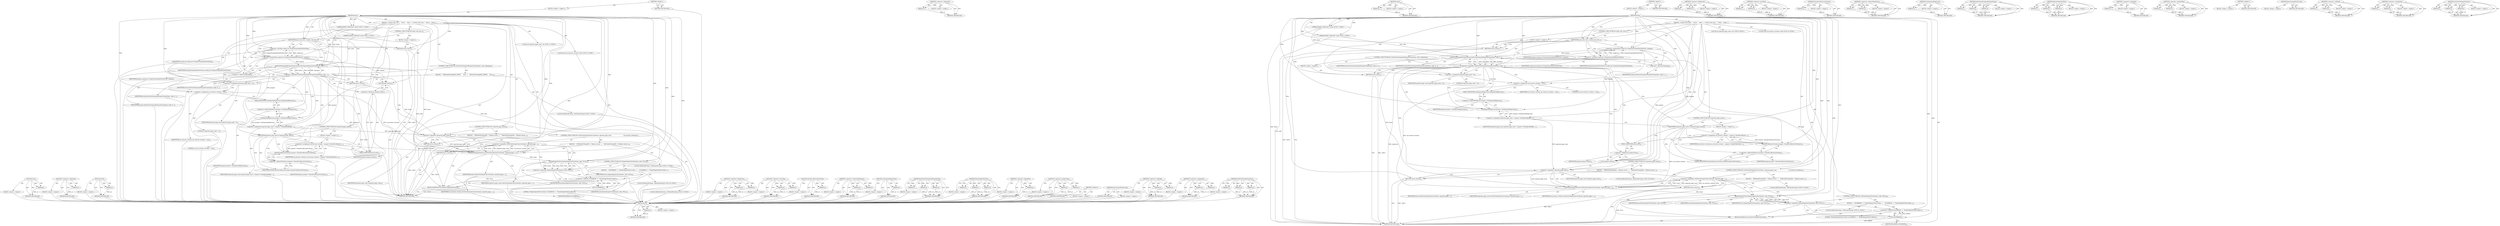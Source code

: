 digraph "GetPrintSettingsFromUser" {
vulnerable_180 [label=<(METHOD,LOG)>];
vulnerable_181 [label=<(PARAM,p1)>];
vulnerable_182 [label=<(BLOCK,&lt;empty&gt;,&lt;empty&gt;)>];
vulnerable_183 [label=<(METHOD_RETURN,ANY)>];
vulnerable_132 [label=<(METHOD,&lt;operator&gt;.addressOf)>];
vulnerable_133 [label=<(PARAM,p1)>];
vulnerable_134 [label=<(BLOCK,&lt;empty&gt;,&lt;empty&gt;)>];
vulnerable_135 [label=<(METHOD_RETURN,ANY)>];
vulnerable_154 [label=<(METHOD,reset)>];
vulnerable_155 [label=<(PARAM,p1)>];
vulnerable_156 [label=<(BLOCK,&lt;empty&gt;,&lt;empty&gt;)>];
vulnerable_157 [label=<(METHOD_RETURN,ANY)>];
vulnerable_6 [label=<(METHOD,&lt;global&gt;)<SUB>1</SUB>>];
vulnerable_7 [label=<(BLOCK,&lt;empty&gt;,&lt;empty&gt;)<SUB>1</SUB>>];
vulnerable_8 [label=<(METHOD,Print)<SUB>1</SUB>>];
vulnerable_9 [label="<(PARAM,WebKit::WebFrame* frame)<SUB>1</SUB>>"];
vulnerable_10 [label="<(PARAM,WebKit::WebNode* node)<SUB>1</SUB>>"];
vulnerable_11 [label=<(BLOCK,{
  if (print_web_view_)
    return;
 
   scope...,{
  if (print_web_view_)
    return;
 
   scope...)<SUB>1</SUB>>];
vulnerable_12 [label=<(CONTROL_STRUCTURE,IF,if (print_web_view_))<SUB>2</SUB>>];
vulnerable_13 [label=<(IDENTIFIER,print_web_view_,if (print_web_view_))<SUB>2</SUB>>];
vulnerable_14 [label=<(BLOCK,&lt;empty&gt;,&lt;empty&gt;)<SUB>3</SUB>>];
vulnerable_15 [label=<(RETURN,return;,return;)<SUB>3</SUB>>];
vulnerable_16 [label=<(&lt;operator&gt;.greaterThan,scoped_ptr&lt;PrepareFrameAndViewForPrint&gt; prepare)<SUB>5</SUB>>];
vulnerable_17 [label=<(&lt;operator&gt;.lessThan,scoped_ptr&lt;PrepareFrameAndViewForPrint)<SUB>5</SUB>>];
vulnerable_18 [label=<(IDENTIFIER,scoped_ptr,scoped_ptr&lt;PrepareFrameAndViewForPrint)<SUB>5</SUB>>];
vulnerable_19 [label=<(IDENTIFIER,PrepareFrameAndViewForPrint,scoped_ptr&lt;PrepareFrameAndViewForPrint)<SUB>5</SUB>>];
vulnerable_20 [label=<(IDENTIFIER,prepare,scoped_ptr&lt;PrepareFrameAndViewForPrint&gt; prepare)<SUB>5</SUB>>];
vulnerable_21 [label=<(CONTROL_STRUCTURE,IF,if (!InitPrintSettingsAndPrepareFrame(frame, node, &amp;prepare)))<SUB>6</SUB>>];
vulnerable_22 [label=<(&lt;operator&gt;.logicalNot,!InitPrintSettingsAndPrepareFrame(frame, node, ...)<SUB>6</SUB>>];
vulnerable_23 [label=<(InitPrintSettingsAndPrepareFrame,InitPrintSettingsAndPrepareFrame(frame, node, &amp;...)<SUB>6</SUB>>];
vulnerable_24 [label=<(IDENTIFIER,frame,InitPrintSettingsAndPrepareFrame(frame, node, &amp;...)<SUB>6</SUB>>];
vulnerable_25 [label=<(IDENTIFIER,node,InitPrintSettingsAndPrepareFrame(frame, node, &amp;...)<SUB>6</SUB>>];
vulnerable_26 [label=<(&lt;operator&gt;.addressOf,&amp;prepare)<SUB>6</SUB>>];
vulnerable_27 [label=<(IDENTIFIER,prepare,InitPrintSettingsAndPrepareFrame(frame, node, &amp;...)<SUB>6</SUB>>];
vulnerable_28 [label=<(BLOCK,&lt;empty&gt;,&lt;empty&gt;)<SUB>7</SUB>>];
vulnerable_29 [label=<(RETURN,return;,return;)<SUB>7</SUB>>];
vulnerable_30 [label="<(LOCAL,int expected_page_count: int)<SUB>9</SUB>>"];
vulnerable_31 [label=<(&lt;operator&gt;.assignment,expected_page_count = 0)<SUB>9</SUB>>];
vulnerable_32 [label=<(IDENTIFIER,expected_page_count,expected_page_count = 0)<SUB>9</SUB>>];
vulnerable_33 [label=<(LITERAL,0,expected_page_count = 0)<SUB>9</SUB>>];
vulnerable_34 [label="<(LOCAL,bool use_browser_overlays: bool)<SUB>10</SUB>>"];
vulnerable_35 [label=<(&lt;operator&gt;.assignment,use_browser_overlays = true)<SUB>10</SUB>>];
vulnerable_36 [label=<(IDENTIFIER,use_browser_overlays,use_browser_overlays = true)<SUB>10</SUB>>];
vulnerable_37 [label=<(LITERAL,true,use_browser_overlays = true)<SUB>10</SUB>>];
vulnerable_38 [label=<(&lt;operator&gt;.assignment,expected_page_count = prepare-&gt;GetExpectedPageC...)<SUB>12</SUB>>];
vulnerable_39 [label=<(IDENTIFIER,expected_page_count,expected_page_count = prepare-&gt;GetExpectedPageC...)<SUB>12</SUB>>];
vulnerable_40 [label=<(GetExpectedPageCount,prepare-&gt;GetExpectedPageCount())<SUB>12</SUB>>];
vulnerable_41 [label=<(&lt;operator&gt;.indirectFieldAccess,prepare-&gt;GetExpectedPageCount)<SUB>12</SUB>>];
vulnerable_42 [label=<(IDENTIFIER,prepare,prepare-&gt;GetExpectedPageCount())<SUB>12</SUB>>];
vulnerable_43 [label=<(FIELD_IDENTIFIER,GetExpectedPageCount,GetExpectedPageCount)<SUB>12</SUB>>];
vulnerable_44 [label=<(CONTROL_STRUCTURE,IF,if (expected_page_count))<SUB>13</SUB>>];
vulnerable_45 [label=<(IDENTIFIER,expected_page_count,if (expected_page_count))<SUB>13</SUB>>];
vulnerable_46 [label=<(BLOCK,&lt;empty&gt;,&lt;empty&gt;)<SUB>14</SUB>>];
vulnerable_47 [label=<(&lt;operator&gt;.assignment,use_browser_overlays = prepare-&gt;ShouldUseBrowse...)<SUB>14</SUB>>];
vulnerable_48 [label=<(IDENTIFIER,use_browser_overlays,use_browser_overlays = prepare-&gt;ShouldUseBrowse...)<SUB>14</SUB>>];
vulnerable_49 [label=<(ShouldUseBrowserOverlays,prepare-&gt;ShouldUseBrowserOverlays())<SUB>14</SUB>>];
vulnerable_50 [label=<(&lt;operator&gt;.indirectFieldAccess,prepare-&gt;ShouldUseBrowserOverlays)<SUB>14</SUB>>];
vulnerable_51 [label=<(IDENTIFIER,prepare,prepare-&gt;ShouldUseBrowserOverlays())<SUB>14</SUB>>];
vulnerable_52 [label=<(FIELD_IDENTIFIER,ShouldUseBrowserOverlays,ShouldUseBrowserOverlays)<SUB>14</SUB>>];
vulnerable_53 [label=<(reset,prepare.reset())<SUB>16</SUB>>];
vulnerable_54 [label=<(&lt;operator&gt;.fieldAccess,prepare.reset)<SUB>16</SUB>>];
vulnerable_55 [label=<(IDENTIFIER,prepare,prepare.reset())<SUB>16</SUB>>];
vulnerable_56 [label=<(FIELD_IDENTIFIER,reset,reset)<SUB>16</SUB>>];
vulnerable_57 [label=<(CONTROL_STRUCTURE,IF,if (!expected_page_count))<SUB>18</SUB>>];
vulnerable_58 [label=<(&lt;operator&gt;.logicalNot,!expected_page_count)<SUB>18</SUB>>];
vulnerable_59 [label=<(IDENTIFIER,expected_page_count,!expected_page_count)<SUB>18</SUB>>];
vulnerable_60 [label=<(BLOCK,{
    DidFinishPrinting(OK);  // Release resour...,{
    DidFinishPrinting(OK);  // Release resour...)<SUB>18</SUB>>];
vulnerable_61 [label="<(LOCAL,DidFinishPrinting : DidFinishPrinting)<SUB>19</SUB>>"];
vulnerable_62 [label=<(RETURN,return;,return;)<SUB>20</SUB>>];
vulnerable_63 [label=<(CONTROL_STRUCTURE,IF,if (!GetPrintSettingsFromUser(frame, expected_page_count,
                                use_browser_overlays)))<SUB>23</SUB>>];
vulnerable_64 [label=<(&lt;operator&gt;.logicalNot,!GetPrintSettingsFromUser(frame, expected_page_...)<SUB>23</SUB>>];
vulnerable_65 [label=<(GetPrintSettingsFromUser,GetPrintSettingsFromUser(frame, expected_page_c...)<SUB>23</SUB>>];
vulnerable_66 [label=<(IDENTIFIER,frame,GetPrintSettingsFromUser(frame, expected_page_c...)<SUB>23</SUB>>];
vulnerable_67 [label=<(IDENTIFIER,expected_page_count,GetPrintSettingsFromUser(frame, expected_page_c...)<SUB>23</SUB>>];
vulnerable_68 [label=<(IDENTIFIER,use_browser_overlays,GetPrintSettingsFromUser(frame, expected_page_c...)<SUB>24</SUB>>];
vulnerable_69 [label=<(BLOCK,{
    DidFinishPrinting(OK);  // Release resour...,{
    DidFinishPrinting(OK);  // Release resour...)<SUB>24</SUB>>];
vulnerable_70 [label="<(LOCAL,DidFinishPrinting : DidFinishPrinting)<SUB>25</SUB>>"];
vulnerable_71 [label=<(RETURN,return;,return;)<SUB>26</SUB>>];
vulnerable_72 [label=<(CONTROL_STRUCTURE,IF,if (!RenderPagesForPrint(frame, node, NULL)))<SUB>29</SUB>>];
vulnerable_73 [label=<(&lt;operator&gt;.logicalNot,!RenderPagesForPrint(frame, node, NULL))<SUB>29</SUB>>];
vulnerable_74 [label=<(RenderPagesForPrint,RenderPagesForPrint(frame, node, NULL))<SUB>29</SUB>>];
vulnerable_75 [label=<(IDENTIFIER,frame,RenderPagesForPrint(frame, node, NULL))<SUB>29</SUB>>];
vulnerable_76 [label=<(IDENTIFIER,node,RenderPagesForPrint(frame, node, NULL))<SUB>29</SUB>>];
vulnerable_77 [label=<(IDENTIFIER,NULL,RenderPagesForPrint(frame, node, NULL))<SUB>29</SUB>>];
vulnerable_78 [label=<(BLOCK,{
    LOG(ERROR) &lt;&lt; &quot;RenderPagesForPrint failed...,{
    LOG(ERROR) &lt;&lt; &quot;RenderPagesForPrint failed...)<SUB>29</SUB>>];
vulnerable_79 [label=<(&lt;operator&gt;.shiftLeft,LOG(ERROR) &lt;&lt; &quot;RenderPagesForPrint failed&quot;)<SUB>30</SUB>>];
vulnerable_80 [label=<(LOG,LOG(ERROR))<SUB>30</SUB>>];
vulnerable_81 [label=<(IDENTIFIER,ERROR,LOG(ERROR))<SUB>30</SUB>>];
vulnerable_82 [label=<(LITERAL,&quot;RenderPagesForPrint failed&quot;,LOG(ERROR) &lt;&lt; &quot;RenderPagesForPrint failed&quot;)<SUB>30</SUB>>];
vulnerable_83 [label="<(LOCAL,DidFinishPrinting : DidFinishPrinting)<SUB>31</SUB>>"];
vulnerable_84 [label=<(ResetScriptedPrintCount,ResetScriptedPrintCount())<SUB>33</SUB>>];
vulnerable_85 [label=<(METHOD_RETURN,void)<SUB>1</SUB>>];
vulnerable_87 [label=<(METHOD_RETURN,ANY)<SUB>1</SUB>>];
vulnerable_158 [label=<(METHOD,&lt;operator&gt;.fieldAccess)>];
vulnerable_159 [label=<(PARAM,p1)>];
vulnerable_160 [label=<(PARAM,p2)>];
vulnerable_161 [label=<(BLOCK,&lt;empty&gt;,&lt;empty&gt;)>];
vulnerable_162 [label=<(METHOD_RETURN,ANY)>];
vulnerable_117 [label=<(METHOD,&lt;operator&gt;.lessThan)>];
vulnerable_118 [label=<(PARAM,p1)>];
vulnerable_119 [label=<(PARAM,p2)>];
vulnerable_120 [label=<(BLOCK,&lt;empty&gt;,&lt;empty&gt;)>];
vulnerable_121 [label=<(METHOD_RETURN,ANY)>];
vulnerable_150 [label=<(METHOD,ShouldUseBrowserOverlays)>];
vulnerable_151 [label=<(PARAM,p1)>];
vulnerable_152 [label=<(BLOCK,&lt;empty&gt;,&lt;empty&gt;)>];
vulnerable_153 [label=<(METHOD_RETURN,ANY)>];
vulnerable_145 [label=<(METHOD,&lt;operator&gt;.indirectFieldAccess)>];
vulnerable_146 [label=<(PARAM,p1)>];
vulnerable_147 [label=<(PARAM,p2)>];
vulnerable_148 [label=<(BLOCK,&lt;empty&gt;,&lt;empty&gt;)>];
vulnerable_149 [label=<(METHOD_RETURN,ANY)>];
vulnerable_141 [label=<(METHOD,GetExpectedPageCount)>];
vulnerable_142 [label=<(PARAM,p1)>];
vulnerable_143 [label=<(BLOCK,&lt;empty&gt;,&lt;empty&gt;)>];
vulnerable_144 [label=<(METHOD_RETURN,ANY)>];
vulnerable_126 [label=<(METHOD,InitPrintSettingsAndPrepareFrame)>];
vulnerable_127 [label=<(PARAM,p1)>];
vulnerable_128 [label=<(PARAM,p2)>];
vulnerable_129 [label=<(PARAM,p3)>];
vulnerable_130 [label=<(BLOCK,&lt;empty&gt;,&lt;empty&gt;)>];
vulnerable_131 [label=<(METHOD_RETURN,ANY)>];
vulnerable_169 [label=<(METHOD,RenderPagesForPrint)>];
vulnerable_170 [label=<(PARAM,p1)>];
vulnerable_171 [label=<(PARAM,p2)>];
vulnerable_172 [label=<(PARAM,p3)>];
vulnerable_173 [label=<(BLOCK,&lt;empty&gt;,&lt;empty&gt;)>];
vulnerable_174 [label=<(METHOD_RETURN,ANY)>];
vulnerable_122 [label=<(METHOD,&lt;operator&gt;.logicalNot)>];
vulnerable_123 [label=<(PARAM,p1)>];
vulnerable_124 [label=<(BLOCK,&lt;empty&gt;,&lt;empty&gt;)>];
vulnerable_125 [label=<(METHOD_RETURN,ANY)>];
vulnerable_112 [label=<(METHOD,&lt;operator&gt;.greaterThan)>];
vulnerable_113 [label=<(PARAM,p1)>];
vulnerable_114 [label=<(PARAM,p2)>];
vulnerable_115 [label=<(BLOCK,&lt;empty&gt;,&lt;empty&gt;)>];
vulnerable_116 [label=<(METHOD_RETURN,ANY)>];
vulnerable_106 [label=<(METHOD,&lt;global&gt;)<SUB>1</SUB>>];
vulnerable_107 [label=<(BLOCK,&lt;empty&gt;,&lt;empty&gt;)>];
vulnerable_108 [label=<(METHOD_RETURN,ANY)>];
vulnerable_184 [label=<(METHOD,ResetScriptedPrintCount)>];
vulnerable_185 [label=<(BLOCK,&lt;empty&gt;,&lt;empty&gt;)>];
vulnerable_186 [label=<(METHOD_RETURN,ANY)>];
vulnerable_175 [label=<(METHOD,&lt;operator&gt;.shiftLeft)>];
vulnerable_176 [label=<(PARAM,p1)>];
vulnerable_177 [label=<(PARAM,p2)>];
vulnerable_178 [label=<(BLOCK,&lt;empty&gt;,&lt;empty&gt;)>];
vulnerable_179 [label=<(METHOD_RETURN,ANY)>];
vulnerable_136 [label=<(METHOD,&lt;operator&gt;.assignment)>];
vulnerable_137 [label=<(PARAM,p1)>];
vulnerable_138 [label=<(PARAM,p2)>];
vulnerable_139 [label=<(BLOCK,&lt;empty&gt;,&lt;empty&gt;)>];
vulnerable_140 [label=<(METHOD_RETURN,ANY)>];
vulnerable_163 [label=<(METHOD,GetPrintSettingsFromUser)>];
vulnerable_164 [label=<(PARAM,p1)>];
vulnerable_165 [label=<(PARAM,p2)>];
vulnerable_166 [label=<(PARAM,p3)>];
vulnerable_167 [label=<(BLOCK,&lt;empty&gt;,&lt;empty&gt;)>];
vulnerable_168 [label=<(METHOD_RETURN,ANY)>];
fixed_181 [label=<(METHOD,LOG)>];
fixed_182 [label=<(PARAM,p1)>];
fixed_183 [label=<(BLOCK,&lt;empty&gt;,&lt;empty&gt;)>];
fixed_184 [label=<(METHOD_RETURN,ANY)>];
fixed_133 [label=<(METHOD,&lt;operator&gt;.addressOf)>];
fixed_134 [label=<(PARAM,p1)>];
fixed_135 [label=<(BLOCK,&lt;empty&gt;,&lt;empty&gt;)>];
fixed_136 [label=<(METHOD_RETURN,ANY)>];
fixed_155 [label=<(METHOD,reset)>];
fixed_156 [label=<(PARAM,p1)>];
fixed_157 [label=<(BLOCK,&lt;empty&gt;,&lt;empty&gt;)>];
fixed_158 [label=<(METHOD_RETURN,ANY)>];
fixed_6 [label=<(METHOD,&lt;global&gt;)<SUB>1</SUB>>];
fixed_7 [label=<(BLOCK,&lt;empty&gt;,&lt;empty&gt;)<SUB>1</SUB>>];
fixed_8 [label=<(METHOD,Print)<SUB>1</SUB>>];
fixed_9 [label="<(PARAM,WebKit::WebFrame* frame)<SUB>1</SUB>>"];
fixed_10 [label="<(PARAM,WebKit::WebNode* node)<SUB>1</SUB>>"];
fixed_11 [label=<(BLOCK,{
  if (print_web_view_)
    return;
 
   scope...,{
  if (print_web_view_)
    return;
 
   scope...)<SUB>1</SUB>>];
fixed_12 [label=<(CONTROL_STRUCTURE,IF,if (print_web_view_))<SUB>2</SUB>>];
fixed_13 [label=<(IDENTIFIER,print_web_view_,if (print_web_view_))<SUB>2</SUB>>];
fixed_14 [label=<(BLOCK,&lt;empty&gt;,&lt;empty&gt;)<SUB>3</SUB>>];
fixed_15 [label=<(RETURN,return;,return;)<SUB>3</SUB>>];
fixed_16 [label=<(&lt;operator&gt;.greaterThan,scoped_ptr&lt;PrepareFrameAndViewForPrint&gt; prepare)<SUB>5</SUB>>];
fixed_17 [label=<(&lt;operator&gt;.lessThan,scoped_ptr&lt;PrepareFrameAndViewForPrint)<SUB>5</SUB>>];
fixed_18 [label=<(IDENTIFIER,scoped_ptr,scoped_ptr&lt;PrepareFrameAndViewForPrint)<SUB>5</SUB>>];
fixed_19 [label=<(IDENTIFIER,PrepareFrameAndViewForPrint,scoped_ptr&lt;PrepareFrameAndViewForPrint)<SUB>5</SUB>>];
fixed_20 [label=<(IDENTIFIER,prepare,scoped_ptr&lt;PrepareFrameAndViewForPrint&gt; prepare)<SUB>5</SUB>>];
fixed_21 [label=<(CONTROL_STRUCTURE,IF,if (!InitPrintSettingsAndPrepareFrame(frame, node, &amp;prepare)))<SUB>6</SUB>>];
fixed_22 [label=<(&lt;operator&gt;.logicalNot,!InitPrintSettingsAndPrepareFrame(frame, node, ...)<SUB>6</SUB>>];
fixed_23 [label=<(InitPrintSettingsAndPrepareFrame,InitPrintSettingsAndPrepareFrame(frame, node, &amp;...)<SUB>6</SUB>>];
fixed_24 [label=<(IDENTIFIER,frame,InitPrintSettingsAndPrepareFrame(frame, node, &amp;...)<SUB>6</SUB>>];
fixed_25 [label=<(IDENTIFIER,node,InitPrintSettingsAndPrepareFrame(frame, node, &amp;...)<SUB>6</SUB>>];
fixed_26 [label=<(&lt;operator&gt;.addressOf,&amp;prepare)<SUB>6</SUB>>];
fixed_27 [label=<(IDENTIFIER,prepare,InitPrintSettingsAndPrepareFrame(frame, node, &amp;...)<SUB>6</SUB>>];
fixed_28 [label=<(BLOCK,{
    DidFinishPrinting(FAIL_PRINT);
     retur...,{
    DidFinishPrinting(FAIL_PRINT);
     retur...)<SUB>6</SUB>>];
fixed_29 [label="<(LOCAL,DidFinishPrinting : DidFinishPrinting)<SUB>7</SUB>>"];
fixed_30 [label=<(RETURN,return;,return;)<SUB>8</SUB>>];
fixed_31 [label="<(LOCAL,int expected_page_count: int)<SUB>11</SUB>>"];
fixed_32 [label=<(&lt;operator&gt;.assignment,expected_page_count = 0)<SUB>11</SUB>>];
fixed_33 [label=<(IDENTIFIER,expected_page_count,expected_page_count = 0)<SUB>11</SUB>>];
fixed_34 [label=<(LITERAL,0,expected_page_count = 0)<SUB>11</SUB>>];
fixed_35 [label="<(LOCAL,bool use_browser_overlays: bool)<SUB>12</SUB>>"];
fixed_36 [label=<(&lt;operator&gt;.assignment,use_browser_overlays = true)<SUB>12</SUB>>];
fixed_37 [label=<(IDENTIFIER,use_browser_overlays,use_browser_overlays = true)<SUB>12</SUB>>];
fixed_38 [label=<(LITERAL,true,use_browser_overlays = true)<SUB>12</SUB>>];
fixed_39 [label=<(&lt;operator&gt;.assignment,expected_page_count = prepare-&gt;GetExpectedPageC...)<SUB>14</SUB>>];
fixed_40 [label=<(IDENTIFIER,expected_page_count,expected_page_count = prepare-&gt;GetExpectedPageC...)<SUB>14</SUB>>];
fixed_41 [label=<(GetExpectedPageCount,prepare-&gt;GetExpectedPageCount())<SUB>14</SUB>>];
fixed_42 [label=<(&lt;operator&gt;.indirectFieldAccess,prepare-&gt;GetExpectedPageCount)<SUB>14</SUB>>];
fixed_43 [label=<(IDENTIFIER,prepare,prepare-&gt;GetExpectedPageCount())<SUB>14</SUB>>];
fixed_44 [label=<(FIELD_IDENTIFIER,GetExpectedPageCount,GetExpectedPageCount)<SUB>14</SUB>>];
fixed_45 [label=<(CONTROL_STRUCTURE,IF,if (expected_page_count))<SUB>15</SUB>>];
fixed_46 [label=<(IDENTIFIER,expected_page_count,if (expected_page_count))<SUB>15</SUB>>];
fixed_47 [label=<(BLOCK,&lt;empty&gt;,&lt;empty&gt;)<SUB>16</SUB>>];
fixed_48 [label=<(&lt;operator&gt;.assignment,use_browser_overlays = prepare-&gt;ShouldUseBrowse...)<SUB>16</SUB>>];
fixed_49 [label=<(IDENTIFIER,use_browser_overlays,use_browser_overlays = prepare-&gt;ShouldUseBrowse...)<SUB>16</SUB>>];
fixed_50 [label=<(ShouldUseBrowserOverlays,prepare-&gt;ShouldUseBrowserOverlays())<SUB>16</SUB>>];
fixed_51 [label=<(&lt;operator&gt;.indirectFieldAccess,prepare-&gt;ShouldUseBrowserOverlays)<SUB>16</SUB>>];
fixed_52 [label=<(IDENTIFIER,prepare,prepare-&gt;ShouldUseBrowserOverlays())<SUB>16</SUB>>];
fixed_53 [label=<(FIELD_IDENTIFIER,ShouldUseBrowserOverlays,ShouldUseBrowserOverlays)<SUB>16</SUB>>];
fixed_54 [label=<(reset,prepare.reset())<SUB>18</SUB>>];
fixed_55 [label=<(&lt;operator&gt;.fieldAccess,prepare.reset)<SUB>18</SUB>>];
fixed_56 [label=<(IDENTIFIER,prepare,prepare.reset())<SUB>18</SUB>>];
fixed_57 [label=<(FIELD_IDENTIFIER,reset,reset)<SUB>18</SUB>>];
fixed_58 [label=<(CONTROL_STRUCTURE,IF,if (!expected_page_count))<SUB>20</SUB>>];
fixed_59 [label=<(&lt;operator&gt;.logicalNot,!expected_page_count)<SUB>20</SUB>>];
fixed_60 [label=<(IDENTIFIER,expected_page_count,!expected_page_count)<SUB>20</SUB>>];
fixed_61 [label=<(BLOCK,{
    DidFinishPrinting(OK);  // Release resour...,{
    DidFinishPrinting(OK);  // Release resour...)<SUB>20</SUB>>];
fixed_62 [label="<(LOCAL,DidFinishPrinting : DidFinishPrinting)<SUB>21</SUB>>"];
fixed_63 [label=<(RETURN,return;,return;)<SUB>22</SUB>>];
fixed_64 [label=<(CONTROL_STRUCTURE,IF,if (!GetPrintSettingsFromUser(frame, expected_page_count,
                                use_browser_overlays)))<SUB>25</SUB>>];
fixed_65 [label=<(&lt;operator&gt;.logicalNot,!GetPrintSettingsFromUser(frame, expected_page_...)<SUB>25</SUB>>];
fixed_66 [label=<(GetPrintSettingsFromUser,GetPrintSettingsFromUser(frame, expected_page_c...)<SUB>25</SUB>>];
fixed_67 [label=<(IDENTIFIER,frame,GetPrintSettingsFromUser(frame, expected_page_c...)<SUB>25</SUB>>];
fixed_68 [label=<(IDENTIFIER,expected_page_count,GetPrintSettingsFromUser(frame, expected_page_c...)<SUB>25</SUB>>];
fixed_69 [label=<(IDENTIFIER,use_browser_overlays,GetPrintSettingsFromUser(frame, expected_page_c...)<SUB>26</SUB>>];
fixed_70 [label=<(BLOCK,{
    DidFinishPrinting(OK);  // Release resour...,{
    DidFinishPrinting(OK);  // Release resour...)<SUB>26</SUB>>];
fixed_71 [label="<(LOCAL,DidFinishPrinting : DidFinishPrinting)<SUB>27</SUB>>"];
fixed_72 [label=<(RETURN,return;,return;)<SUB>28</SUB>>];
fixed_73 [label=<(CONTROL_STRUCTURE,IF,if (!RenderPagesForPrint(frame, node, NULL)))<SUB>31</SUB>>];
fixed_74 [label=<(&lt;operator&gt;.logicalNot,!RenderPagesForPrint(frame, node, NULL))<SUB>31</SUB>>];
fixed_75 [label=<(RenderPagesForPrint,RenderPagesForPrint(frame, node, NULL))<SUB>31</SUB>>];
fixed_76 [label=<(IDENTIFIER,frame,RenderPagesForPrint(frame, node, NULL))<SUB>31</SUB>>];
fixed_77 [label=<(IDENTIFIER,node,RenderPagesForPrint(frame, node, NULL))<SUB>31</SUB>>];
fixed_78 [label=<(IDENTIFIER,NULL,RenderPagesForPrint(frame, node, NULL))<SUB>31</SUB>>];
fixed_79 [label=<(BLOCK,{
    LOG(ERROR) &lt;&lt; &quot;RenderPagesForPrint failed...,{
    LOG(ERROR) &lt;&lt; &quot;RenderPagesForPrint failed...)<SUB>31</SUB>>];
fixed_80 [label=<(&lt;operator&gt;.shiftLeft,LOG(ERROR) &lt;&lt; &quot;RenderPagesForPrint failed&quot;)<SUB>32</SUB>>];
fixed_81 [label=<(LOG,LOG(ERROR))<SUB>32</SUB>>];
fixed_82 [label=<(IDENTIFIER,ERROR,LOG(ERROR))<SUB>32</SUB>>];
fixed_83 [label=<(LITERAL,&quot;RenderPagesForPrint failed&quot;,LOG(ERROR) &lt;&lt; &quot;RenderPagesForPrint failed&quot;)<SUB>32</SUB>>];
fixed_84 [label="<(LOCAL,DidFinishPrinting : DidFinishPrinting)<SUB>33</SUB>>"];
fixed_85 [label=<(ResetScriptedPrintCount,ResetScriptedPrintCount())<SUB>35</SUB>>];
fixed_86 [label=<(METHOD_RETURN,void)<SUB>1</SUB>>];
fixed_88 [label=<(METHOD_RETURN,ANY)<SUB>1</SUB>>];
fixed_159 [label=<(METHOD,&lt;operator&gt;.fieldAccess)>];
fixed_160 [label=<(PARAM,p1)>];
fixed_161 [label=<(PARAM,p2)>];
fixed_162 [label=<(BLOCK,&lt;empty&gt;,&lt;empty&gt;)>];
fixed_163 [label=<(METHOD_RETURN,ANY)>];
fixed_118 [label=<(METHOD,&lt;operator&gt;.lessThan)>];
fixed_119 [label=<(PARAM,p1)>];
fixed_120 [label=<(PARAM,p2)>];
fixed_121 [label=<(BLOCK,&lt;empty&gt;,&lt;empty&gt;)>];
fixed_122 [label=<(METHOD_RETURN,ANY)>];
fixed_151 [label=<(METHOD,ShouldUseBrowserOverlays)>];
fixed_152 [label=<(PARAM,p1)>];
fixed_153 [label=<(BLOCK,&lt;empty&gt;,&lt;empty&gt;)>];
fixed_154 [label=<(METHOD_RETURN,ANY)>];
fixed_146 [label=<(METHOD,&lt;operator&gt;.indirectFieldAccess)>];
fixed_147 [label=<(PARAM,p1)>];
fixed_148 [label=<(PARAM,p2)>];
fixed_149 [label=<(BLOCK,&lt;empty&gt;,&lt;empty&gt;)>];
fixed_150 [label=<(METHOD_RETURN,ANY)>];
fixed_142 [label=<(METHOD,GetExpectedPageCount)>];
fixed_143 [label=<(PARAM,p1)>];
fixed_144 [label=<(BLOCK,&lt;empty&gt;,&lt;empty&gt;)>];
fixed_145 [label=<(METHOD_RETURN,ANY)>];
fixed_127 [label=<(METHOD,InitPrintSettingsAndPrepareFrame)>];
fixed_128 [label=<(PARAM,p1)>];
fixed_129 [label=<(PARAM,p2)>];
fixed_130 [label=<(PARAM,p3)>];
fixed_131 [label=<(BLOCK,&lt;empty&gt;,&lt;empty&gt;)>];
fixed_132 [label=<(METHOD_RETURN,ANY)>];
fixed_170 [label=<(METHOD,RenderPagesForPrint)>];
fixed_171 [label=<(PARAM,p1)>];
fixed_172 [label=<(PARAM,p2)>];
fixed_173 [label=<(PARAM,p3)>];
fixed_174 [label=<(BLOCK,&lt;empty&gt;,&lt;empty&gt;)>];
fixed_175 [label=<(METHOD_RETURN,ANY)>];
fixed_123 [label=<(METHOD,&lt;operator&gt;.logicalNot)>];
fixed_124 [label=<(PARAM,p1)>];
fixed_125 [label=<(BLOCK,&lt;empty&gt;,&lt;empty&gt;)>];
fixed_126 [label=<(METHOD_RETURN,ANY)>];
fixed_113 [label=<(METHOD,&lt;operator&gt;.greaterThan)>];
fixed_114 [label=<(PARAM,p1)>];
fixed_115 [label=<(PARAM,p2)>];
fixed_116 [label=<(BLOCK,&lt;empty&gt;,&lt;empty&gt;)>];
fixed_117 [label=<(METHOD_RETURN,ANY)>];
fixed_107 [label=<(METHOD,&lt;global&gt;)<SUB>1</SUB>>];
fixed_108 [label=<(BLOCK,&lt;empty&gt;,&lt;empty&gt;)>];
fixed_109 [label=<(METHOD_RETURN,ANY)>];
fixed_185 [label=<(METHOD,ResetScriptedPrintCount)>];
fixed_186 [label=<(BLOCK,&lt;empty&gt;,&lt;empty&gt;)>];
fixed_187 [label=<(METHOD_RETURN,ANY)>];
fixed_176 [label=<(METHOD,&lt;operator&gt;.shiftLeft)>];
fixed_177 [label=<(PARAM,p1)>];
fixed_178 [label=<(PARAM,p2)>];
fixed_179 [label=<(BLOCK,&lt;empty&gt;,&lt;empty&gt;)>];
fixed_180 [label=<(METHOD_RETURN,ANY)>];
fixed_137 [label=<(METHOD,&lt;operator&gt;.assignment)>];
fixed_138 [label=<(PARAM,p1)>];
fixed_139 [label=<(PARAM,p2)>];
fixed_140 [label=<(BLOCK,&lt;empty&gt;,&lt;empty&gt;)>];
fixed_141 [label=<(METHOD_RETURN,ANY)>];
fixed_164 [label=<(METHOD,GetPrintSettingsFromUser)>];
fixed_165 [label=<(PARAM,p1)>];
fixed_166 [label=<(PARAM,p2)>];
fixed_167 [label=<(PARAM,p3)>];
fixed_168 [label=<(BLOCK,&lt;empty&gt;,&lt;empty&gt;)>];
fixed_169 [label=<(METHOD_RETURN,ANY)>];
vulnerable_180 -> vulnerable_181  [key=0, label="AST: "];
vulnerable_180 -> vulnerable_181  [key=1, label="DDG: "];
vulnerable_180 -> vulnerable_182  [key=0, label="AST: "];
vulnerable_180 -> vulnerable_183  [key=0, label="AST: "];
vulnerable_180 -> vulnerable_183  [key=1, label="CFG: "];
vulnerable_181 -> vulnerable_183  [key=0, label="DDG: p1"];
vulnerable_132 -> vulnerable_133  [key=0, label="AST: "];
vulnerable_132 -> vulnerable_133  [key=1, label="DDG: "];
vulnerable_132 -> vulnerable_134  [key=0, label="AST: "];
vulnerable_132 -> vulnerable_135  [key=0, label="AST: "];
vulnerable_132 -> vulnerable_135  [key=1, label="CFG: "];
vulnerable_133 -> vulnerable_135  [key=0, label="DDG: p1"];
vulnerable_154 -> vulnerable_155  [key=0, label="AST: "];
vulnerable_154 -> vulnerable_155  [key=1, label="DDG: "];
vulnerable_154 -> vulnerable_156  [key=0, label="AST: "];
vulnerable_154 -> vulnerable_157  [key=0, label="AST: "];
vulnerable_154 -> vulnerable_157  [key=1, label="CFG: "];
vulnerable_155 -> vulnerable_157  [key=0, label="DDG: p1"];
vulnerable_6 -> vulnerable_7  [key=0, label="AST: "];
vulnerable_6 -> vulnerable_87  [key=0, label="AST: "];
vulnerable_6 -> vulnerable_87  [key=1, label="CFG: "];
vulnerable_7 -> vulnerable_8  [key=0, label="AST: "];
vulnerable_8 -> vulnerable_9  [key=0, label="AST: "];
vulnerable_8 -> vulnerable_9  [key=1, label="DDG: "];
vulnerable_8 -> vulnerable_10  [key=0, label="AST: "];
vulnerable_8 -> vulnerable_10  [key=1, label="DDG: "];
vulnerable_8 -> vulnerable_11  [key=0, label="AST: "];
vulnerable_8 -> vulnerable_85  [key=0, label="AST: "];
vulnerable_8 -> vulnerable_13  [key=0, label="CFG: "];
vulnerable_8 -> vulnerable_13  [key=1, label="DDG: "];
vulnerable_8 -> vulnerable_31  [key=0, label="DDG: "];
vulnerable_8 -> vulnerable_35  [key=0, label="DDG: "];
vulnerable_8 -> vulnerable_84  [key=0, label="DDG: "];
vulnerable_8 -> vulnerable_16  [key=0, label="DDG: "];
vulnerable_8 -> vulnerable_45  [key=0, label="DDG: "];
vulnerable_8 -> vulnerable_53  [key=0, label="DDG: "];
vulnerable_8 -> vulnerable_15  [key=0, label="DDG: "];
vulnerable_8 -> vulnerable_17  [key=0, label="DDG: "];
vulnerable_8 -> vulnerable_29  [key=0, label="DDG: "];
vulnerable_8 -> vulnerable_40  [key=0, label="DDG: "];
vulnerable_8 -> vulnerable_58  [key=0, label="DDG: "];
vulnerable_8 -> vulnerable_62  [key=0, label="DDG: "];
vulnerable_8 -> vulnerable_71  [key=0, label="DDG: "];
vulnerable_8 -> vulnerable_23  [key=0, label="DDG: "];
vulnerable_8 -> vulnerable_65  [key=0, label="DDG: "];
vulnerable_8 -> vulnerable_74  [key=0, label="DDG: "];
vulnerable_8 -> vulnerable_79  [key=0, label="DDG: "];
vulnerable_8 -> vulnerable_49  [key=0, label="DDG: "];
vulnerable_8 -> vulnerable_80  [key=0, label="DDG: "];
vulnerable_9 -> vulnerable_85  [key=0, label="DDG: frame"];
vulnerable_9 -> vulnerable_23  [key=0, label="DDG: frame"];
vulnerable_10 -> vulnerable_85  [key=0, label="DDG: node"];
vulnerable_10 -> vulnerable_23  [key=0, label="DDG: node"];
vulnerable_11 -> vulnerable_12  [key=0, label="AST: "];
vulnerable_11 -> vulnerable_16  [key=0, label="AST: "];
vulnerable_11 -> vulnerable_21  [key=0, label="AST: "];
vulnerable_11 -> vulnerable_30  [key=0, label="AST: "];
vulnerable_11 -> vulnerable_31  [key=0, label="AST: "];
vulnerable_11 -> vulnerable_34  [key=0, label="AST: "];
vulnerable_11 -> vulnerable_35  [key=0, label="AST: "];
vulnerable_11 -> vulnerable_38  [key=0, label="AST: "];
vulnerable_11 -> vulnerable_44  [key=0, label="AST: "];
vulnerable_11 -> vulnerable_53  [key=0, label="AST: "];
vulnerable_11 -> vulnerable_57  [key=0, label="AST: "];
vulnerable_11 -> vulnerable_63  [key=0, label="AST: "];
vulnerable_11 -> vulnerable_72  [key=0, label="AST: "];
vulnerable_11 -> vulnerable_84  [key=0, label="AST: "];
vulnerable_12 -> vulnerable_13  [key=0, label="AST: "];
vulnerable_12 -> vulnerable_14  [key=0, label="AST: "];
vulnerable_13 -> vulnerable_15  [key=0, label="CFG: "];
vulnerable_13 -> vulnerable_15  [key=1, label="CDG: "];
vulnerable_13 -> vulnerable_17  [key=0, label="CFG: "];
vulnerable_13 -> vulnerable_17  [key=1, label="CDG: "];
vulnerable_13 -> vulnerable_26  [key=0, label="CDG: "];
vulnerable_13 -> vulnerable_22  [key=0, label="CDG: "];
vulnerable_13 -> vulnerable_16  [key=0, label="CDG: "];
vulnerable_13 -> vulnerable_23  [key=0, label="CDG: "];
vulnerable_14 -> vulnerable_15  [key=0, label="AST: "];
vulnerable_15 -> vulnerable_85  [key=0, label="CFG: "];
vulnerable_15 -> vulnerable_85  [key=1, label="DDG: &lt;RET&gt;"];
vulnerable_16 -> vulnerable_17  [key=0, label="AST: "];
vulnerable_16 -> vulnerable_20  [key=0, label="AST: "];
vulnerable_16 -> vulnerable_26  [key=0, label="CFG: "];
vulnerable_16 -> vulnerable_53  [key=0, label="DDG: prepare"];
vulnerable_16 -> vulnerable_40  [key=0, label="DDG: prepare"];
vulnerable_16 -> vulnerable_23  [key=0, label="DDG: prepare"];
vulnerable_16 -> vulnerable_49  [key=0, label="DDG: prepare"];
vulnerable_17 -> vulnerable_18  [key=0, label="AST: "];
vulnerable_17 -> vulnerable_19  [key=0, label="AST: "];
vulnerable_17 -> vulnerable_16  [key=0, label="CFG: "];
vulnerable_17 -> vulnerable_16  [key=1, label="DDG: scoped_ptr"];
vulnerable_17 -> vulnerable_16  [key=2, label="DDG: PrepareFrameAndViewForPrint"];
vulnerable_17 -> vulnerable_85  [key=0, label="DDG: scoped_ptr"];
vulnerable_21 -> vulnerable_22  [key=0, label="AST: "];
vulnerable_21 -> vulnerable_28  [key=0, label="AST: "];
vulnerable_22 -> vulnerable_23  [key=0, label="AST: "];
vulnerable_22 -> vulnerable_29  [key=0, label="CFG: "];
vulnerable_22 -> vulnerable_29  [key=1, label="CDG: "];
vulnerable_22 -> vulnerable_31  [key=0, label="CFG: "];
vulnerable_22 -> vulnerable_31  [key=1, label="CDG: "];
vulnerable_22 -> vulnerable_38  [key=0, label="CDG: "];
vulnerable_22 -> vulnerable_56  [key=0, label="CDG: "];
vulnerable_22 -> vulnerable_45  [key=0, label="CDG: "];
vulnerable_22 -> vulnerable_40  [key=0, label="CDG: "];
vulnerable_22 -> vulnerable_35  [key=0, label="CDG: "];
vulnerable_22 -> vulnerable_54  [key=0, label="CDG: "];
vulnerable_22 -> vulnerable_43  [key=0, label="CDG: "];
vulnerable_22 -> vulnerable_58  [key=0, label="CDG: "];
vulnerable_22 -> vulnerable_53  [key=0, label="CDG: "];
vulnerable_22 -> vulnerable_41  [key=0, label="CDG: "];
vulnerable_23 -> vulnerable_24  [key=0, label="AST: "];
vulnerable_23 -> vulnerable_25  [key=0, label="AST: "];
vulnerable_23 -> vulnerable_26  [key=0, label="AST: "];
vulnerable_23 -> vulnerable_22  [key=0, label="CFG: "];
vulnerable_23 -> vulnerable_22  [key=1, label="DDG: frame"];
vulnerable_23 -> vulnerable_22  [key=2, label="DDG: node"];
vulnerable_23 -> vulnerable_22  [key=3, label="DDG: &amp;prepare"];
vulnerable_23 -> vulnerable_65  [key=0, label="DDG: frame"];
vulnerable_23 -> vulnerable_74  [key=0, label="DDG: node"];
vulnerable_26 -> vulnerable_27  [key=0, label="AST: "];
vulnerable_26 -> vulnerable_23  [key=0, label="CFG: "];
vulnerable_28 -> vulnerable_29  [key=0, label="AST: "];
vulnerable_29 -> vulnerable_85  [key=0, label="CFG: "];
vulnerable_29 -> vulnerable_85  [key=1, label="DDG: &lt;RET&gt;"];
vulnerable_31 -> vulnerable_32  [key=0, label="AST: "];
vulnerable_31 -> vulnerable_33  [key=0, label="AST: "];
vulnerable_31 -> vulnerable_35  [key=0, label="CFG: "];
vulnerable_35 -> vulnerable_36  [key=0, label="AST: "];
vulnerable_35 -> vulnerable_37  [key=0, label="AST: "];
vulnerable_35 -> vulnerable_43  [key=0, label="CFG: "];
vulnerable_35 -> vulnerable_65  [key=0, label="DDG: use_browser_overlays"];
vulnerable_38 -> vulnerable_39  [key=0, label="AST: "];
vulnerable_38 -> vulnerable_40  [key=0, label="AST: "];
vulnerable_38 -> vulnerable_45  [key=0, label="CFG: "];
vulnerable_38 -> vulnerable_58  [key=0, label="DDG: expected_page_count"];
vulnerable_40 -> vulnerable_41  [key=0, label="AST: "];
vulnerable_40 -> vulnerable_38  [key=0, label="CFG: "];
vulnerable_40 -> vulnerable_38  [key=1, label="DDG: prepare-&gt;GetExpectedPageCount"];
vulnerable_41 -> vulnerable_42  [key=0, label="AST: "];
vulnerable_41 -> vulnerable_43  [key=0, label="AST: "];
vulnerable_41 -> vulnerable_40  [key=0, label="CFG: "];
vulnerable_43 -> vulnerable_41  [key=0, label="CFG: "];
vulnerable_44 -> vulnerable_45  [key=0, label="AST: "];
vulnerable_44 -> vulnerable_46  [key=0, label="AST: "];
vulnerable_45 -> vulnerable_52  [key=0, label="CFG: "];
vulnerable_45 -> vulnerable_52  [key=1, label="CDG: "];
vulnerable_45 -> vulnerable_56  [key=0, label="CFG: "];
vulnerable_45 -> vulnerable_47  [key=0, label="CDG: "];
vulnerable_45 -> vulnerable_49  [key=0, label="CDG: "];
vulnerable_45 -> vulnerable_50  [key=0, label="CDG: "];
vulnerable_46 -> vulnerable_47  [key=0, label="AST: "];
vulnerable_47 -> vulnerable_48  [key=0, label="AST: "];
vulnerable_47 -> vulnerable_49  [key=0, label="AST: "];
vulnerable_47 -> vulnerable_56  [key=0, label="CFG: "];
vulnerable_47 -> vulnerable_65  [key=0, label="DDG: use_browser_overlays"];
vulnerable_49 -> vulnerable_50  [key=0, label="AST: "];
vulnerable_49 -> vulnerable_47  [key=0, label="CFG: "];
vulnerable_49 -> vulnerable_47  [key=1, label="DDG: prepare-&gt;ShouldUseBrowserOverlays"];
vulnerable_50 -> vulnerable_51  [key=0, label="AST: "];
vulnerable_50 -> vulnerable_52  [key=0, label="AST: "];
vulnerable_50 -> vulnerable_49  [key=0, label="CFG: "];
vulnerable_52 -> vulnerable_50  [key=0, label="CFG: "];
vulnerable_53 -> vulnerable_54  [key=0, label="AST: "];
vulnerable_53 -> vulnerable_58  [key=0, label="CFG: "];
vulnerable_54 -> vulnerable_55  [key=0, label="AST: "];
vulnerable_54 -> vulnerable_56  [key=0, label="AST: "];
vulnerable_54 -> vulnerable_53  [key=0, label="CFG: "];
vulnerable_56 -> vulnerable_54  [key=0, label="CFG: "];
vulnerable_57 -> vulnerable_58  [key=0, label="AST: "];
vulnerable_57 -> vulnerable_60  [key=0, label="AST: "];
vulnerable_58 -> vulnerable_59  [key=0, label="AST: "];
vulnerable_58 -> vulnerable_62  [key=0, label="CFG: "];
vulnerable_58 -> vulnerable_62  [key=1, label="CDG: "];
vulnerable_58 -> vulnerable_65  [key=0, label="CFG: "];
vulnerable_58 -> vulnerable_65  [key=1, label="DDG: expected_page_count"];
vulnerable_58 -> vulnerable_65  [key=2, label="CDG: "];
vulnerable_58 -> vulnerable_64  [key=0, label="CDG: "];
vulnerable_60 -> vulnerable_61  [key=0, label="AST: "];
vulnerable_60 -> vulnerable_62  [key=0, label="AST: "];
vulnerable_62 -> vulnerable_85  [key=0, label="CFG: "];
vulnerable_62 -> vulnerable_85  [key=1, label="DDG: &lt;RET&gt;"];
vulnerable_63 -> vulnerable_64  [key=0, label="AST: "];
vulnerable_63 -> vulnerable_69  [key=0, label="AST: "];
vulnerable_64 -> vulnerable_65  [key=0, label="AST: "];
vulnerable_64 -> vulnerable_71  [key=0, label="CFG: "];
vulnerable_64 -> vulnerable_71  [key=1, label="CDG: "];
vulnerable_64 -> vulnerable_74  [key=0, label="CFG: "];
vulnerable_64 -> vulnerable_74  [key=1, label="CDG: "];
vulnerable_64 -> vulnerable_73  [key=0, label="CDG: "];
vulnerable_64 -> vulnerable_84  [key=0, label="CDG: "];
vulnerable_65 -> vulnerable_66  [key=0, label="AST: "];
vulnerable_65 -> vulnerable_67  [key=0, label="AST: "];
vulnerable_65 -> vulnerable_68  [key=0, label="AST: "];
vulnerable_65 -> vulnerable_64  [key=0, label="CFG: "];
vulnerable_65 -> vulnerable_64  [key=1, label="DDG: frame"];
vulnerable_65 -> vulnerable_64  [key=2, label="DDG: expected_page_count"];
vulnerable_65 -> vulnerable_64  [key=3, label="DDG: use_browser_overlays"];
vulnerable_65 -> vulnerable_74  [key=0, label="DDG: frame"];
vulnerable_69 -> vulnerable_70  [key=0, label="AST: "];
vulnerable_69 -> vulnerable_71  [key=0, label="AST: "];
vulnerable_71 -> vulnerable_85  [key=0, label="CFG: "];
vulnerable_71 -> vulnerable_85  [key=1, label="DDG: &lt;RET&gt;"];
vulnerable_72 -> vulnerable_73  [key=0, label="AST: "];
vulnerable_72 -> vulnerable_78  [key=0, label="AST: "];
vulnerable_73 -> vulnerable_74  [key=0, label="AST: "];
vulnerable_73 -> vulnerable_84  [key=0, label="CFG: "];
vulnerable_73 -> vulnerable_80  [key=0, label="CFG: "];
vulnerable_73 -> vulnerable_80  [key=1, label="CDG: "];
vulnerable_73 -> vulnerable_79  [key=0, label="CDG: "];
vulnerable_74 -> vulnerable_75  [key=0, label="AST: "];
vulnerable_74 -> vulnerable_76  [key=0, label="AST: "];
vulnerable_74 -> vulnerable_77  [key=0, label="AST: "];
vulnerable_74 -> vulnerable_73  [key=0, label="CFG: "];
vulnerable_74 -> vulnerable_73  [key=1, label="DDG: frame"];
vulnerable_74 -> vulnerable_73  [key=2, label="DDG: node"];
vulnerable_74 -> vulnerable_73  [key=3, label="DDG: NULL"];
vulnerable_74 -> vulnerable_85  [key=0, label="DDG: NULL"];
vulnerable_78 -> vulnerable_79  [key=0, label="AST: "];
vulnerable_78 -> vulnerable_83  [key=0, label="AST: "];
vulnerable_79 -> vulnerable_80  [key=0, label="AST: "];
vulnerable_79 -> vulnerable_82  [key=0, label="AST: "];
vulnerable_79 -> vulnerable_84  [key=0, label="CFG: "];
vulnerable_80 -> vulnerable_81  [key=0, label="AST: "];
vulnerable_80 -> vulnerable_79  [key=0, label="CFG: "];
vulnerable_80 -> vulnerable_79  [key=1, label="DDG: ERROR"];
vulnerable_80 -> vulnerable_85  [key=0, label="DDG: ERROR"];
vulnerable_84 -> vulnerable_85  [key=0, label="CFG: "];
vulnerable_158 -> vulnerable_159  [key=0, label="AST: "];
vulnerable_158 -> vulnerable_159  [key=1, label="DDG: "];
vulnerable_158 -> vulnerable_161  [key=0, label="AST: "];
vulnerable_158 -> vulnerable_160  [key=0, label="AST: "];
vulnerable_158 -> vulnerable_160  [key=1, label="DDG: "];
vulnerable_158 -> vulnerable_162  [key=0, label="AST: "];
vulnerable_158 -> vulnerable_162  [key=1, label="CFG: "];
vulnerable_159 -> vulnerable_162  [key=0, label="DDG: p1"];
vulnerable_160 -> vulnerable_162  [key=0, label="DDG: p2"];
vulnerable_117 -> vulnerable_118  [key=0, label="AST: "];
vulnerable_117 -> vulnerable_118  [key=1, label="DDG: "];
vulnerable_117 -> vulnerable_120  [key=0, label="AST: "];
vulnerable_117 -> vulnerable_119  [key=0, label="AST: "];
vulnerable_117 -> vulnerable_119  [key=1, label="DDG: "];
vulnerable_117 -> vulnerable_121  [key=0, label="AST: "];
vulnerable_117 -> vulnerable_121  [key=1, label="CFG: "];
vulnerable_118 -> vulnerable_121  [key=0, label="DDG: p1"];
vulnerable_119 -> vulnerable_121  [key=0, label="DDG: p2"];
vulnerable_150 -> vulnerable_151  [key=0, label="AST: "];
vulnerable_150 -> vulnerable_151  [key=1, label="DDG: "];
vulnerable_150 -> vulnerable_152  [key=0, label="AST: "];
vulnerable_150 -> vulnerable_153  [key=0, label="AST: "];
vulnerable_150 -> vulnerable_153  [key=1, label="CFG: "];
vulnerable_151 -> vulnerable_153  [key=0, label="DDG: p1"];
vulnerable_145 -> vulnerable_146  [key=0, label="AST: "];
vulnerable_145 -> vulnerable_146  [key=1, label="DDG: "];
vulnerable_145 -> vulnerable_148  [key=0, label="AST: "];
vulnerable_145 -> vulnerable_147  [key=0, label="AST: "];
vulnerable_145 -> vulnerable_147  [key=1, label="DDG: "];
vulnerable_145 -> vulnerable_149  [key=0, label="AST: "];
vulnerable_145 -> vulnerable_149  [key=1, label="CFG: "];
vulnerable_146 -> vulnerable_149  [key=0, label="DDG: p1"];
vulnerable_147 -> vulnerable_149  [key=0, label="DDG: p2"];
vulnerable_141 -> vulnerable_142  [key=0, label="AST: "];
vulnerable_141 -> vulnerable_142  [key=1, label="DDG: "];
vulnerable_141 -> vulnerable_143  [key=0, label="AST: "];
vulnerable_141 -> vulnerable_144  [key=0, label="AST: "];
vulnerable_141 -> vulnerable_144  [key=1, label="CFG: "];
vulnerable_142 -> vulnerable_144  [key=0, label="DDG: p1"];
vulnerable_126 -> vulnerable_127  [key=0, label="AST: "];
vulnerable_126 -> vulnerable_127  [key=1, label="DDG: "];
vulnerable_126 -> vulnerable_130  [key=0, label="AST: "];
vulnerable_126 -> vulnerable_128  [key=0, label="AST: "];
vulnerable_126 -> vulnerable_128  [key=1, label="DDG: "];
vulnerable_126 -> vulnerable_131  [key=0, label="AST: "];
vulnerable_126 -> vulnerable_131  [key=1, label="CFG: "];
vulnerable_126 -> vulnerable_129  [key=0, label="AST: "];
vulnerable_126 -> vulnerable_129  [key=1, label="DDG: "];
vulnerable_127 -> vulnerable_131  [key=0, label="DDG: p1"];
vulnerable_128 -> vulnerable_131  [key=0, label="DDG: p2"];
vulnerable_129 -> vulnerable_131  [key=0, label="DDG: p3"];
vulnerable_169 -> vulnerable_170  [key=0, label="AST: "];
vulnerable_169 -> vulnerable_170  [key=1, label="DDG: "];
vulnerable_169 -> vulnerable_173  [key=0, label="AST: "];
vulnerable_169 -> vulnerable_171  [key=0, label="AST: "];
vulnerable_169 -> vulnerable_171  [key=1, label="DDG: "];
vulnerable_169 -> vulnerable_174  [key=0, label="AST: "];
vulnerable_169 -> vulnerable_174  [key=1, label="CFG: "];
vulnerable_169 -> vulnerable_172  [key=0, label="AST: "];
vulnerable_169 -> vulnerable_172  [key=1, label="DDG: "];
vulnerable_170 -> vulnerable_174  [key=0, label="DDG: p1"];
vulnerable_171 -> vulnerable_174  [key=0, label="DDG: p2"];
vulnerable_172 -> vulnerable_174  [key=0, label="DDG: p3"];
vulnerable_122 -> vulnerable_123  [key=0, label="AST: "];
vulnerable_122 -> vulnerable_123  [key=1, label="DDG: "];
vulnerable_122 -> vulnerable_124  [key=0, label="AST: "];
vulnerable_122 -> vulnerable_125  [key=0, label="AST: "];
vulnerable_122 -> vulnerable_125  [key=1, label="CFG: "];
vulnerable_123 -> vulnerable_125  [key=0, label="DDG: p1"];
vulnerable_112 -> vulnerable_113  [key=0, label="AST: "];
vulnerable_112 -> vulnerable_113  [key=1, label="DDG: "];
vulnerable_112 -> vulnerable_115  [key=0, label="AST: "];
vulnerable_112 -> vulnerable_114  [key=0, label="AST: "];
vulnerable_112 -> vulnerable_114  [key=1, label="DDG: "];
vulnerable_112 -> vulnerable_116  [key=0, label="AST: "];
vulnerable_112 -> vulnerable_116  [key=1, label="CFG: "];
vulnerable_113 -> vulnerable_116  [key=0, label="DDG: p1"];
vulnerable_114 -> vulnerable_116  [key=0, label="DDG: p2"];
vulnerable_106 -> vulnerable_107  [key=0, label="AST: "];
vulnerable_106 -> vulnerable_108  [key=0, label="AST: "];
vulnerable_106 -> vulnerable_108  [key=1, label="CFG: "];
vulnerable_184 -> vulnerable_185  [key=0, label="AST: "];
vulnerable_184 -> vulnerable_186  [key=0, label="AST: "];
vulnerable_184 -> vulnerable_186  [key=1, label="CFG: "];
vulnerable_175 -> vulnerable_176  [key=0, label="AST: "];
vulnerable_175 -> vulnerable_176  [key=1, label="DDG: "];
vulnerable_175 -> vulnerable_178  [key=0, label="AST: "];
vulnerable_175 -> vulnerable_177  [key=0, label="AST: "];
vulnerable_175 -> vulnerable_177  [key=1, label="DDG: "];
vulnerable_175 -> vulnerable_179  [key=0, label="AST: "];
vulnerable_175 -> vulnerable_179  [key=1, label="CFG: "];
vulnerable_176 -> vulnerable_179  [key=0, label="DDG: p1"];
vulnerable_177 -> vulnerable_179  [key=0, label="DDG: p2"];
vulnerable_136 -> vulnerable_137  [key=0, label="AST: "];
vulnerable_136 -> vulnerable_137  [key=1, label="DDG: "];
vulnerable_136 -> vulnerable_139  [key=0, label="AST: "];
vulnerable_136 -> vulnerable_138  [key=0, label="AST: "];
vulnerable_136 -> vulnerable_138  [key=1, label="DDG: "];
vulnerable_136 -> vulnerable_140  [key=0, label="AST: "];
vulnerable_136 -> vulnerable_140  [key=1, label="CFG: "];
vulnerable_137 -> vulnerable_140  [key=0, label="DDG: p1"];
vulnerable_138 -> vulnerable_140  [key=0, label="DDG: p2"];
vulnerable_163 -> vulnerable_164  [key=0, label="AST: "];
vulnerable_163 -> vulnerable_164  [key=1, label="DDG: "];
vulnerable_163 -> vulnerable_167  [key=0, label="AST: "];
vulnerable_163 -> vulnerable_165  [key=0, label="AST: "];
vulnerable_163 -> vulnerable_165  [key=1, label="DDG: "];
vulnerable_163 -> vulnerable_168  [key=0, label="AST: "];
vulnerable_163 -> vulnerable_168  [key=1, label="CFG: "];
vulnerable_163 -> vulnerable_166  [key=0, label="AST: "];
vulnerable_163 -> vulnerable_166  [key=1, label="DDG: "];
vulnerable_164 -> vulnerable_168  [key=0, label="DDG: p1"];
vulnerable_165 -> vulnerable_168  [key=0, label="DDG: p2"];
vulnerable_166 -> vulnerable_168  [key=0, label="DDG: p3"];
fixed_181 -> fixed_182  [key=0, label="AST: "];
fixed_181 -> fixed_182  [key=1, label="DDG: "];
fixed_181 -> fixed_183  [key=0, label="AST: "];
fixed_181 -> fixed_184  [key=0, label="AST: "];
fixed_181 -> fixed_184  [key=1, label="CFG: "];
fixed_182 -> fixed_184  [key=0, label="DDG: p1"];
fixed_183 -> vulnerable_180  [key=0];
fixed_184 -> vulnerable_180  [key=0];
fixed_133 -> fixed_134  [key=0, label="AST: "];
fixed_133 -> fixed_134  [key=1, label="DDG: "];
fixed_133 -> fixed_135  [key=0, label="AST: "];
fixed_133 -> fixed_136  [key=0, label="AST: "];
fixed_133 -> fixed_136  [key=1, label="CFG: "];
fixed_134 -> fixed_136  [key=0, label="DDG: p1"];
fixed_135 -> vulnerable_180  [key=0];
fixed_136 -> vulnerable_180  [key=0];
fixed_155 -> fixed_156  [key=0, label="AST: "];
fixed_155 -> fixed_156  [key=1, label="DDG: "];
fixed_155 -> fixed_157  [key=0, label="AST: "];
fixed_155 -> fixed_158  [key=0, label="AST: "];
fixed_155 -> fixed_158  [key=1, label="CFG: "];
fixed_156 -> fixed_158  [key=0, label="DDG: p1"];
fixed_157 -> vulnerable_180  [key=0];
fixed_158 -> vulnerable_180  [key=0];
fixed_6 -> fixed_7  [key=0, label="AST: "];
fixed_6 -> fixed_88  [key=0, label="AST: "];
fixed_6 -> fixed_88  [key=1, label="CFG: "];
fixed_7 -> fixed_8  [key=0, label="AST: "];
fixed_8 -> fixed_9  [key=0, label="AST: "];
fixed_8 -> fixed_9  [key=1, label="DDG: "];
fixed_8 -> fixed_10  [key=0, label="AST: "];
fixed_8 -> fixed_10  [key=1, label="DDG: "];
fixed_8 -> fixed_11  [key=0, label="AST: "];
fixed_8 -> fixed_86  [key=0, label="AST: "];
fixed_8 -> fixed_13  [key=0, label="CFG: "];
fixed_8 -> fixed_13  [key=1, label="DDG: "];
fixed_8 -> fixed_32  [key=0, label="DDG: "];
fixed_8 -> fixed_36  [key=0, label="DDG: "];
fixed_8 -> fixed_85  [key=0, label="DDG: "];
fixed_8 -> fixed_16  [key=0, label="DDG: "];
fixed_8 -> fixed_46  [key=0, label="DDG: "];
fixed_8 -> fixed_54  [key=0, label="DDG: "];
fixed_8 -> fixed_15  [key=0, label="DDG: "];
fixed_8 -> fixed_17  [key=0, label="DDG: "];
fixed_8 -> fixed_30  [key=0, label="DDG: "];
fixed_8 -> fixed_41  [key=0, label="DDG: "];
fixed_8 -> fixed_59  [key=0, label="DDG: "];
fixed_8 -> fixed_63  [key=0, label="DDG: "];
fixed_8 -> fixed_72  [key=0, label="DDG: "];
fixed_8 -> fixed_23  [key=0, label="DDG: "];
fixed_8 -> fixed_66  [key=0, label="DDG: "];
fixed_8 -> fixed_75  [key=0, label="DDG: "];
fixed_8 -> fixed_80  [key=0, label="DDG: "];
fixed_8 -> fixed_50  [key=0, label="DDG: "];
fixed_8 -> fixed_81  [key=0, label="DDG: "];
fixed_9 -> fixed_86  [key=0, label="DDG: frame"];
fixed_9 -> fixed_23  [key=0, label="DDG: frame"];
fixed_10 -> fixed_86  [key=0, label="DDG: node"];
fixed_10 -> fixed_23  [key=0, label="DDG: node"];
fixed_11 -> fixed_12  [key=0, label="AST: "];
fixed_11 -> fixed_16  [key=0, label="AST: "];
fixed_11 -> fixed_21  [key=0, label="AST: "];
fixed_11 -> fixed_31  [key=0, label="AST: "];
fixed_11 -> fixed_32  [key=0, label="AST: "];
fixed_11 -> fixed_35  [key=0, label="AST: "];
fixed_11 -> fixed_36  [key=0, label="AST: "];
fixed_11 -> fixed_39  [key=0, label="AST: "];
fixed_11 -> fixed_45  [key=0, label="AST: "];
fixed_11 -> fixed_54  [key=0, label="AST: "];
fixed_11 -> fixed_58  [key=0, label="AST: "];
fixed_11 -> fixed_64  [key=0, label="AST: "];
fixed_11 -> fixed_73  [key=0, label="AST: "];
fixed_11 -> fixed_85  [key=0, label="AST: "];
fixed_12 -> fixed_13  [key=0, label="AST: "];
fixed_12 -> fixed_14  [key=0, label="AST: "];
fixed_13 -> fixed_15  [key=0, label="CFG: "];
fixed_13 -> fixed_15  [key=1, label="CDG: "];
fixed_13 -> fixed_17  [key=0, label="CFG: "];
fixed_13 -> fixed_17  [key=1, label="CDG: "];
fixed_13 -> fixed_26  [key=0, label="CDG: "];
fixed_13 -> fixed_22  [key=0, label="CDG: "];
fixed_13 -> fixed_16  [key=0, label="CDG: "];
fixed_13 -> fixed_23  [key=0, label="CDG: "];
fixed_14 -> fixed_15  [key=0, label="AST: "];
fixed_15 -> fixed_86  [key=0, label="CFG: "];
fixed_15 -> fixed_86  [key=1, label="DDG: &lt;RET&gt;"];
fixed_16 -> fixed_17  [key=0, label="AST: "];
fixed_16 -> fixed_20  [key=0, label="AST: "];
fixed_16 -> fixed_26  [key=0, label="CFG: "];
fixed_16 -> fixed_54  [key=0, label="DDG: prepare"];
fixed_16 -> fixed_41  [key=0, label="DDG: prepare"];
fixed_16 -> fixed_23  [key=0, label="DDG: prepare"];
fixed_16 -> fixed_50  [key=0, label="DDG: prepare"];
fixed_17 -> fixed_18  [key=0, label="AST: "];
fixed_17 -> fixed_19  [key=0, label="AST: "];
fixed_17 -> fixed_16  [key=0, label="CFG: "];
fixed_17 -> fixed_16  [key=1, label="DDG: scoped_ptr"];
fixed_17 -> fixed_16  [key=2, label="DDG: PrepareFrameAndViewForPrint"];
fixed_17 -> fixed_86  [key=0, label="DDG: scoped_ptr"];
fixed_18 -> vulnerable_180  [key=0];
fixed_19 -> vulnerable_180  [key=0];
fixed_20 -> vulnerable_180  [key=0];
fixed_21 -> fixed_22  [key=0, label="AST: "];
fixed_21 -> fixed_28  [key=0, label="AST: "];
fixed_22 -> fixed_23  [key=0, label="AST: "];
fixed_22 -> fixed_30  [key=0, label="CFG: "];
fixed_22 -> fixed_30  [key=1, label="CDG: "];
fixed_22 -> fixed_32  [key=0, label="CFG: "];
fixed_22 -> fixed_32  [key=1, label="CDG: "];
fixed_22 -> fixed_42  [key=0, label="CDG: "];
fixed_22 -> fixed_57  [key=0, label="CDG: "];
fixed_22 -> fixed_46  [key=0, label="CDG: "];
fixed_22 -> fixed_59  [key=0, label="CDG: "];
fixed_22 -> fixed_44  [key=0, label="CDG: "];
fixed_22 -> fixed_54  [key=0, label="CDG: "];
fixed_22 -> fixed_36  [key=0, label="CDG: "];
fixed_22 -> fixed_41  [key=0, label="CDG: "];
fixed_22 -> fixed_55  [key=0, label="CDG: "];
fixed_22 -> fixed_39  [key=0, label="CDG: "];
fixed_23 -> fixed_24  [key=0, label="AST: "];
fixed_23 -> fixed_25  [key=0, label="AST: "];
fixed_23 -> fixed_26  [key=0, label="AST: "];
fixed_23 -> fixed_22  [key=0, label="CFG: "];
fixed_23 -> fixed_22  [key=1, label="DDG: frame"];
fixed_23 -> fixed_22  [key=2, label="DDG: node"];
fixed_23 -> fixed_22  [key=3, label="DDG: &amp;prepare"];
fixed_23 -> fixed_66  [key=0, label="DDG: frame"];
fixed_23 -> fixed_75  [key=0, label="DDG: node"];
fixed_24 -> vulnerable_180  [key=0];
fixed_25 -> vulnerable_180  [key=0];
fixed_26 -> fixed_27  [key=0, label="AST: "];
fixed_26 -> fixed_23  [key=0, label="CFG: "];
fixed_27 -> vulnerable_180  [key=0];
fixed_28 -> fixed_29  [key=0, label="AST: "];
fixed_28 -> fixed_30  [key=0, label="AST: "];
fixed_29 -> vulnerable_180  [key=0];
fixed_30 -> fixed_86  [key=0, label="CFG: "];
fixed_30 -> fixed_86  [key=1, label="DDG: &lt;RET&gt;"];
fixed_31 -> vulnerable_180  [key=0];
fixed_32 -> fixed_33  [key=0, label="AST: "];
fixed_32 -> fixed_34  [key=0, label="AST: "];
fixed_32 -> fixed_36  [key=0, label="CFG: "];
fixed_33 -> vulnerable_180  [key=0];
fixed_34 -> vulnerable_180  [key=0];
fixed_35 -> vulnerable_180  [key=0];
fixed_36 -> fixed_37  [key=0, label="AST: "];
fixed_36 -> fixed_38  [key=0, label="AST: "];
fixed_36 -> fixed_44  [key=0, label="CFG: "];
fixed_36 -> fixed_66  [key=0, label="DDG: use_browser_overlays"];
fixed_37 -> vulnerable_180  [key=0];
fixed_38 -> vulnerable_180  [key=0];
fixed_39 -> fixed_40  [key=0, label="AST: "];
fixed_39 -> fixed_41  [key=0, label="AST: "];
fixed_39 -> fixed_46  [key=0, label="CFG: "];
fixed_39 -> fixed_59  [key=0, label="DDG: expected_page_count"];
fixed_40 -> vulnerable_180  [key=0];
fixed_41 -> fixed_42  [key=0, label="AST: "];
fixed_41 -> fixed_39  [key=0, label="CFG: "];
fixed_41 -> fixed_39  [key=1, label="DDG: prepare-&gt;GetExpectedPageCount"];
fixed_42 -> fixed_43  [key=0, label="AST: "];
fixed_42 -> fixed_44  [key=0, label="AST: "];
fixed_42 -> fixed_41  [key=0, label="CFG: "];
fixed_43 -> vulnerable_180  [key=0];
fixed_44 -> fixed_42  [key=0, label="CFG: "];
fixed_45 -> fixed_46  [key=0, label="AST: "];
fixed_45 -> fixed_47  [key=0, label="AST: "];
fixed_46 -> fixed_53  [key=0, label="CFG: "];
fixed_46 -> fixed_53  [key=1, label="CDG: "];
fixed_46 -> fixed_57  [key=0, label="CFG: "];
fixed_46 -> fixed_48  [key=0, label="CDG: "];
fixed_46 -> fixed_51  [key=0, label="CDG: "];
fixed_46 -> fixed_50  [key=0, label="CDG: "];
fixed_47 -> fixed_48  [key=0, label="AST: "];
fixed_48 -> fixed_49  [key=0, label="AST: "];
fixed_48 -> fixed_50  [key=0, label="AST: "];
fixed_48 -> fixed_57  [key=0, label="CFG: "];
fixed_48 -> fixed_66  [key=0, label="DDG: use_browser_overlays"];
fixed_49 -> vulnerable_180  [key=0];
fixed_50 -> fixed_51  [key=0, label="AST: "];
fixed_50 -> fixed_48  [key=0, label="CFG: "];
fixed_50 -> fixed_48  [key=1, label="DDG: prepare-&gt;ShouldUseBrowserOverlays"];
fixed_51 -> fixed_52  [key=0, label="AST: "];
fixed_51 -> fixed_53  [key=0, label="AST: "];
fixed_51 -> fixed_50  [key=0, label="CFG: "];
fixed_52 -> vulnerable_180  [key=0];
fixed_53 -> fixed_51  [key=0, label="CFG: "];
fixed_54 -> fixed_55  [key=0, label="AST: "];
fixed_54 -> fixed_59  [key=0, label="CFG: "];
fixed_55 -> fixed_56  [key=0, label="AST: "];
fixed_55 -> fixed_57  [key=0, label="AST: "];
fixed_55 -> fixed_54  [key=0, label="CFG: "];
fixed_56 -> vulnerable_180  [key=0];
fixed_57 -> fixed_55  [key=0, label="CFG: "];
fixed_58 -> fixed_59  [key=0, label="AST: "];
fixed_58 -> fixed_61  [key=0, label="AST: "];
fixed_59 -> fixed_60  [key=0, label="AST: "];
fixed_59 -> fixed_63  [key=0, label="CFG: "];
fixed_59 -> fixed_63  [key=1, label="CDG: "];
fixed_59 -> fixed_66  [key=0, label="CFG: "];
fixed_59 -> fixed_66  [key=1, label="DDG: expected_page_count"];
fixed_59 -> fixed_66  [key=2, label="CDG: "];
fixed_59 -> fixed_65  [key=0, label="CDG: "];
fixed_60 -> vulnerable_180  [key=0];
fixed_61 -> fixed_62  [key=0, label="AST: "];
fixed_61 -> fixed_63  [key=0, label="AST: "];
fixed_62 -> vulnerable_180  [key=0];
fixed_63 -> fixed_86  [key=0, label="CFG: "];
fixed_63 -> fixed_86  [key=1, label="DDG: &lt;RET&gt;"];
fixed_64 -> fixed_65  [key=0, label="AST: "];
fixed_64 -> fixed_70  [key=0, label="AST: "];
fixed_65 -> fixed_66  [key=0, label="AST: "];
fixed_65 -> fixed_72  [key=0, label="CFG: "];
fixed_65 -> fixed_72  [key=1, label="CDG: "];
fixed_65 -> fixed_75  [key=0, label="CFG: "];
fixed_65 -> fixed_75  [key=1, label="CDG: "];
fixed_65 -> fixed_85  [key=0, label="CDG: "];
fixed_65 -> fixed_74  [key=0, label="CDG: "];
fixed_66 -> fixed_67  [key=0, label="AST: "];
fixed_66 -> fixed_68  [key=0, label="AST: "];
fixed_66 -> fixed_69  [key=0, label="AST: "];
fixed_66 -> fixed_65  [key=0, label="CFG: "];
fixed_66 -> fixed_65  [key=1, label="DDG: frame"];
fixed_66 -> fixed_65  [key=2, label="DDG: expected_page_count"];
fixed_66 -> fixed_65  [key=3, label="DDG: use_browser_overlays"];
fixed_66 -> fixed_75  [key=0, label="DDG: frame"];
fixed_67 -> vulnerable_180  [key=0];
fixed_68 -> vulnerable_180  [key=0];
fixed_69 -> vulnerable_180  [key=0];
fixed_70 -> fixed_71  [key=0, label="AST: "];
fixed_70 -> fixed_72  [key=0, label="AST: "];
fixed_71 -> vulnerable_180  [key=0];
fixed_72 -> fixed_86  [key=0, label="CFG: "];
fixed_72 -> fixed_86  [key=1, label="DDG: &lt;RET&gt;"];
fixed_73 -> fixed_74  [key=0, label="AST: "];
fixed_73 -> fixed_79  [key=0, label="AST: "];
fixed_74 -> fixed_75  [key=0, label="AST: "];
fixed_74 -> fixed_85  [key=0, label="CFG: "];
fixed_74 -> fixed_81  [key=0, label="CFG: "];
fixed_74 -> fixed_81  [key=1, label="CDG: "];
fixed_74 -> fixed_80  [key=0, label="CDG: "];
fixed_75 -> fixed_76  [key=0, label="AST: "];
fixed_75 -> fixed_77  [key=0, label="AST: "];
fixed_75 -> fixed_78  [key=0, label="AST: "];
fixed_75 -> fixed_74  [key=0, label="CFG: "];
fixed_75 -> fixed_74  [key=1, label="DDG: frame"];
fixed_75 -> fixed_74  [key=2, label="DDG: node"];
fixed_75 -> fixed_74  [key=3, label="DDG: NULL"];
fixed_75 -> fixed_86  [key=0, label="DDG: NULL"];
fixed_76 -> vulnerable_180  [key=0];
fixed_77 -> vulnerable_180  [key=0];
fixed_78 -> vulnerable_180  [key=0];
fixed_79 -> fixed_80  [key=0, label="AST: "];
fixed_79 -> fixed_84  [key=0, label="AST: "];
fixed_80 -> fixed_81  [key=0, label="AST: "];
fixed_80 -> fixed_83  [key=0, label="AST: "];
fixed_80 -> fixed_85  [key=0, label="CFG: "];
fixed_81 -> fixed_82  [key=0, label="AST: "];
fixed_81 -> fixed_80  [key=0, label="CFG: "];
fixed_81 -> fixed_80  [key=1, label="DDG: ERROR"];
fixed_81 -> fixed_86  [key=0, label="DDG: ERROR"];
fixed_82 -> vulnerable_180  [key=0];
fixed_83 -> vulnerable_180  [key=0];
fixed_84 -> vulnerable_180  [key=0];
fixed_85 -> fixed_86  [key=0, label="CFG: "];
fixed_86 -> vulnerable_180  [key=0];
fixed_88 -> vulnerable_180  [key=0];
fixed_159 -> fixed_160  [key=0, label="AST: "];
fixed_159 -> fixed_160  [key=1, label="DDG: "];
fixed_159 -> fixed_162  [key=0, label="AST: "];
fixed_159 -> fixed_161  [key=0, label="AST: "];
fixed_159 -> fixed_161  [key=1, label="DDG: "];
fixed_159 -> fixed_163  [key=0, label="AST: "];
fixed_159 -> fixed_163  [key=1, label="CFG: "];
fixed_160 -> fixed_163  [key=0, label="DDG: p1"];
fixed_161 -> fixed_163  [key=0, label="DDG: p2"];
fixed_162 -> vulnerable_180  [key=0];
fixed_163 -> vulnerable_180  [key=0];
fixed_118 -> fixed_119  [key=0, label="AST: "];
fixed_118 -> fixed_119  [key=1, label="DDG: "];
fixed_118 -> fixed_121  [key=0, label="AST: "];
fixed_118 -> fixed_120  [key=0, label="AST: "];
fixed_118 -> fixed_120  [key=1, label="DDG: "];
fixed_118 -> fixed_122  [key=0, label="AST: "];
fixed_118 -> fixed_122  [key=1, label="CFG: "];
fixed_119 -> fixed_122  [key=0, label="DDG: p1"];
fixed_120 -> fixed_122  [key=0, label="DDG: p2"];
fixed_121 -> vulnerable_180  [key=0];
fixed_122 -> vulnerable_180  [key=0];
fixed_151 -> fixed_152  [key=0, label="AST: "];
fixed_151 -> fixed_152  [key=1, label="DDG: "];
fixed_151 -> fixed_153  [key=0, label="AST: "];
fixed_151 -> fixed_154  [key=0, label="AST: "];
fixed_151 -> fixed_154  [key=1, label="CFG: "];
fixed_152 -> fixed_154  [key=0, label="DDG: p1"];
fixed_153 -> vulnerable_180  [key=0];
fixed_154 -> vulnerable_180  [key=0];
fixed_146 -> fixed_147  [key=0, label="AST: "];
fixed_146 -> fixed_147  [key=1, label="DDG: "];
fixed_146 -> fixed_149  [key=0, label="AST: "];
fixed_146 -> fixed_148  [key=0, label="AST: "];
fixed_146 -> fixed_148  [key=1, label="DDG: "];
fixed_146 -> fixed_150  [key=0, label="AST: "];
fixed_146 -> fixed_150  [key=1, label="CFG: "];
fixed_147 -> fixed_150  [key=0, label="DDG: p1"];
fixed_148 -> fixed_150  [key=0, label="DDG: p2"];
fixed_149 -> vulnerable_180  [key=0];
fixed_150 -> vulnerable_180  [key=0];
fixed_142 -> fixed_143  [key=0, label="AST: "];
fixed_142 -> fixed_143  [key=1, label="DDG: "];
fixed_142 -> fixed_144  [key=0, label="AST: "];
fixed_142 -> fixed_145  [key=0, label="AST: "];
fixed_142 -> fixed_145  [key=1, label="CFG: "];
fixed_143 -> fixed_145  [key=0, label="DDG: p1"];
fixed_144 -> vulnerable_180  [key=0];
fixed_145 -> vulnerable_180  [key=0];
fixed_127 -> fixed_128  [key=0, label="AST: "];
fixed_127 -> fixed_128  [key=1, label="DDG: "];
fixed_127 -> fixed_131  [key=0, label="AST: "];
fixed_127 -> fixed_129  [key=0, label="AST: "];
fixed_127 -> fixed_129  [key=1, label="DDG: "];
fixed_127 -> fixed_132  [key=0, label="AST: "];
fixed_127 -> fixed_132  [key=1, label="CFG: "];
fixed_127 -> fixed_130  [key=0, label="AST: "];
fixed_127 -> fixed_130  [key=1, label="DDG: "];
fixed_128 -> fixed_132  [key=0, label="DDG: p1"];
fixed_129 -> fixed_132  [key=0, label="DDG: p2"];
fixed_130 -> fixed_132  [key=0, label="DDG: p3"];
fixed_131 -> vulnerable_180  [key=0];
fixed_132 -> vulnerable_180  [key=0];
fixed_170 -> fixed_171  [key=0, label="AST: "];
fixed_170 -> fixed_171  [key=1, label="DDG: "];
fixed_170 -> fixed_174  [key=0, label="AST: "];
fixed_170 -> fixed_172  [key=0, label="AST: "];
fixed_170 -> fixed_172  [key=1, label="DDG: "];
fixed_170 -> fixed_175  [key=0, label="AST: "];
fixed_170 -> fixed_175  [key=1, label="CFG: "];
fixed_170 -> fixed_173  [key=0, label="AST: "];
fixed_170 -> fixed_173  [key=1, label="DDG: "];
fixed_171 -> fixed_175  [key=0, label="DDG: p1"];
fixed_172 -> fixed_175  [key=0, label="DDG: p2"];
fixed_173 -> fixed_175  [key=0, label="DDG: p3"];
fixed_174 -> vulnerable_180  [key=0];
fixed_175 -> vulnerable_180  [key=0];
fixed_123 -> fixed_124  [key=0, label="AST: "];
fixed_123 -> fixed_124  [key=1, label="DDG: "];
fixed_123 -> fixed_125  [key=0, label="AST: "];
fixed_123 -> fixed_126  [key=0, label="AST: "];
fixed_123 -> fixed_126  [key=1, label="CFG: "];
fixed_124 -> fixed_126  [key=0, label="DDG: p1"];
fixed_125 -> vulnerable_180  [key=0];
fixed_126 -> vulnerable_180  [key=0];
fixed_113 -> fixed_114  [key=0, label="AST: "];
fixed_113 -> fixed_114  [key=1, label="DDG: "];
fixed_113 -> fixed_116  [key=0, label="AST: "];
fixed_113 -> fixed_115  [key=0, label="AST: "];
fixed_113 -> fixed_115  [key=1, label="DDG: "];
fixed_113 -> fixed_117  [key=0, label="AST: "];
fixed_113 -> fixed_117  [key=1, label="CFG: "];
fixed_114 -> fixed_117  [key=0, label="DDG: p1"];
fixed_115 -> fixed_117  [key=0, label="DDG: p2"];
fixed_116 -> vulnerable_180  [key=0];
fixed_117 -> vulnerable_180  [key=0];
fixed_107 -> fixed_108  [key=0, label="AST: "];
fixed_107 -> fixed_109  [key=0, label="AST: "];
fixed_107 -> fixed_109  [key=1, label="CFG: "];
fixed_108 -> vulnerable_180  [key=0];
fixed_109 -> vulnerable_180  [key=0];
fixed_185 -> fixed_186  [key=0, label="AST: "];
fixed_185 -> fixed_187  [key=0, label="AST: "];
fixed_185 -> fixed_187  [key=1, label="CFG: "];
fixed_186 -> vulnerable_180  [key=0];
fixed_187 -> vulnerable_180  [key=0];
fixed_176 -> fixed_177  [key=0, label="AST: "];
fixed_176 -> fixed_177  [key=1, label="DDG: "];
fixed_176 -> fixed_179  [key=0, label="AST: "];
fixed_176 -> fixed_178  [key=0, label="AST: "];
fixed_176 -> fixed_178  [key=1, label="DDG: "];
fixed_176 -> fixed_180  [key=0, label="AST: "];
fixed_176 -> fixed_180  [key=1, label="CFG: "];
fixed_177 -> fixed_180  [key=0, label="DDG: p1"];
fixed_178 -> fixed_180  [key=0, label="DDG: p2"];
fixed_179 -> vulnerable_180  [key=0];
fixed_180 -> vulnerable_180  [key=0];
fixed_137 -> fixed_138  [key=0, label="AST: "];
fixed_137 -> fixed_138  [key=1, label="DDG: "];
fixed_137 -> fixed_140  [key=0, label="AST: "];
fixed_137 -> fixed_139  [key=0, label="AST: "];
fixed_137 -> fixed_139  [key=1, label="DDG: "];
fixed_137 -> fixed_141  [key=0, label="AST: "];
fixed_137 -> fixed_141  [key=1, label="CFG: "];
fixed_138 -> fixed_141  [key=0, label="DDG: p1"];
fixed_139 -> fixed_141  [key=0, label="DDG: p2"];
fixed_140 -> vulnerable_180  [key=0];
fixed_141 -> vulnerable_180  [key=0];
fixed_164 -> fixed_165  [key=0, label="AST: "];
fixed_164 -> fixed_165  [key=1, label="DDG: "];
fixed_164 -> fixed_168  [key=0, label="AST: "];
fixed_164 -> fixed_166  [key=0, label="AST: "];
fixed_164 -> fixed_166  [key=1, label="DDG: "];
fixed_164 -> fixed_169  [key=0, label="AST: "];
fixed_164 -> fixed_169  [key=1, label="CFG: "];
fixed_164 -> fixed_167  [key=0, label="AST: "];
fixed_164 -> fixed_167  [key=1, label="DDG: "];
fixed_165 -> fixed_169  [key=0, label="DDG: p1"];
fixed_166 -> fixed_169  [key=0, label="DDG: p2"];
fixed_167 -> fixed_169  [key=0, label="DDG: p3"];
fixed_168 -> vulnerable_180  [key=0];
fixed_169 -> vulnerable_180  [key=0];
}
